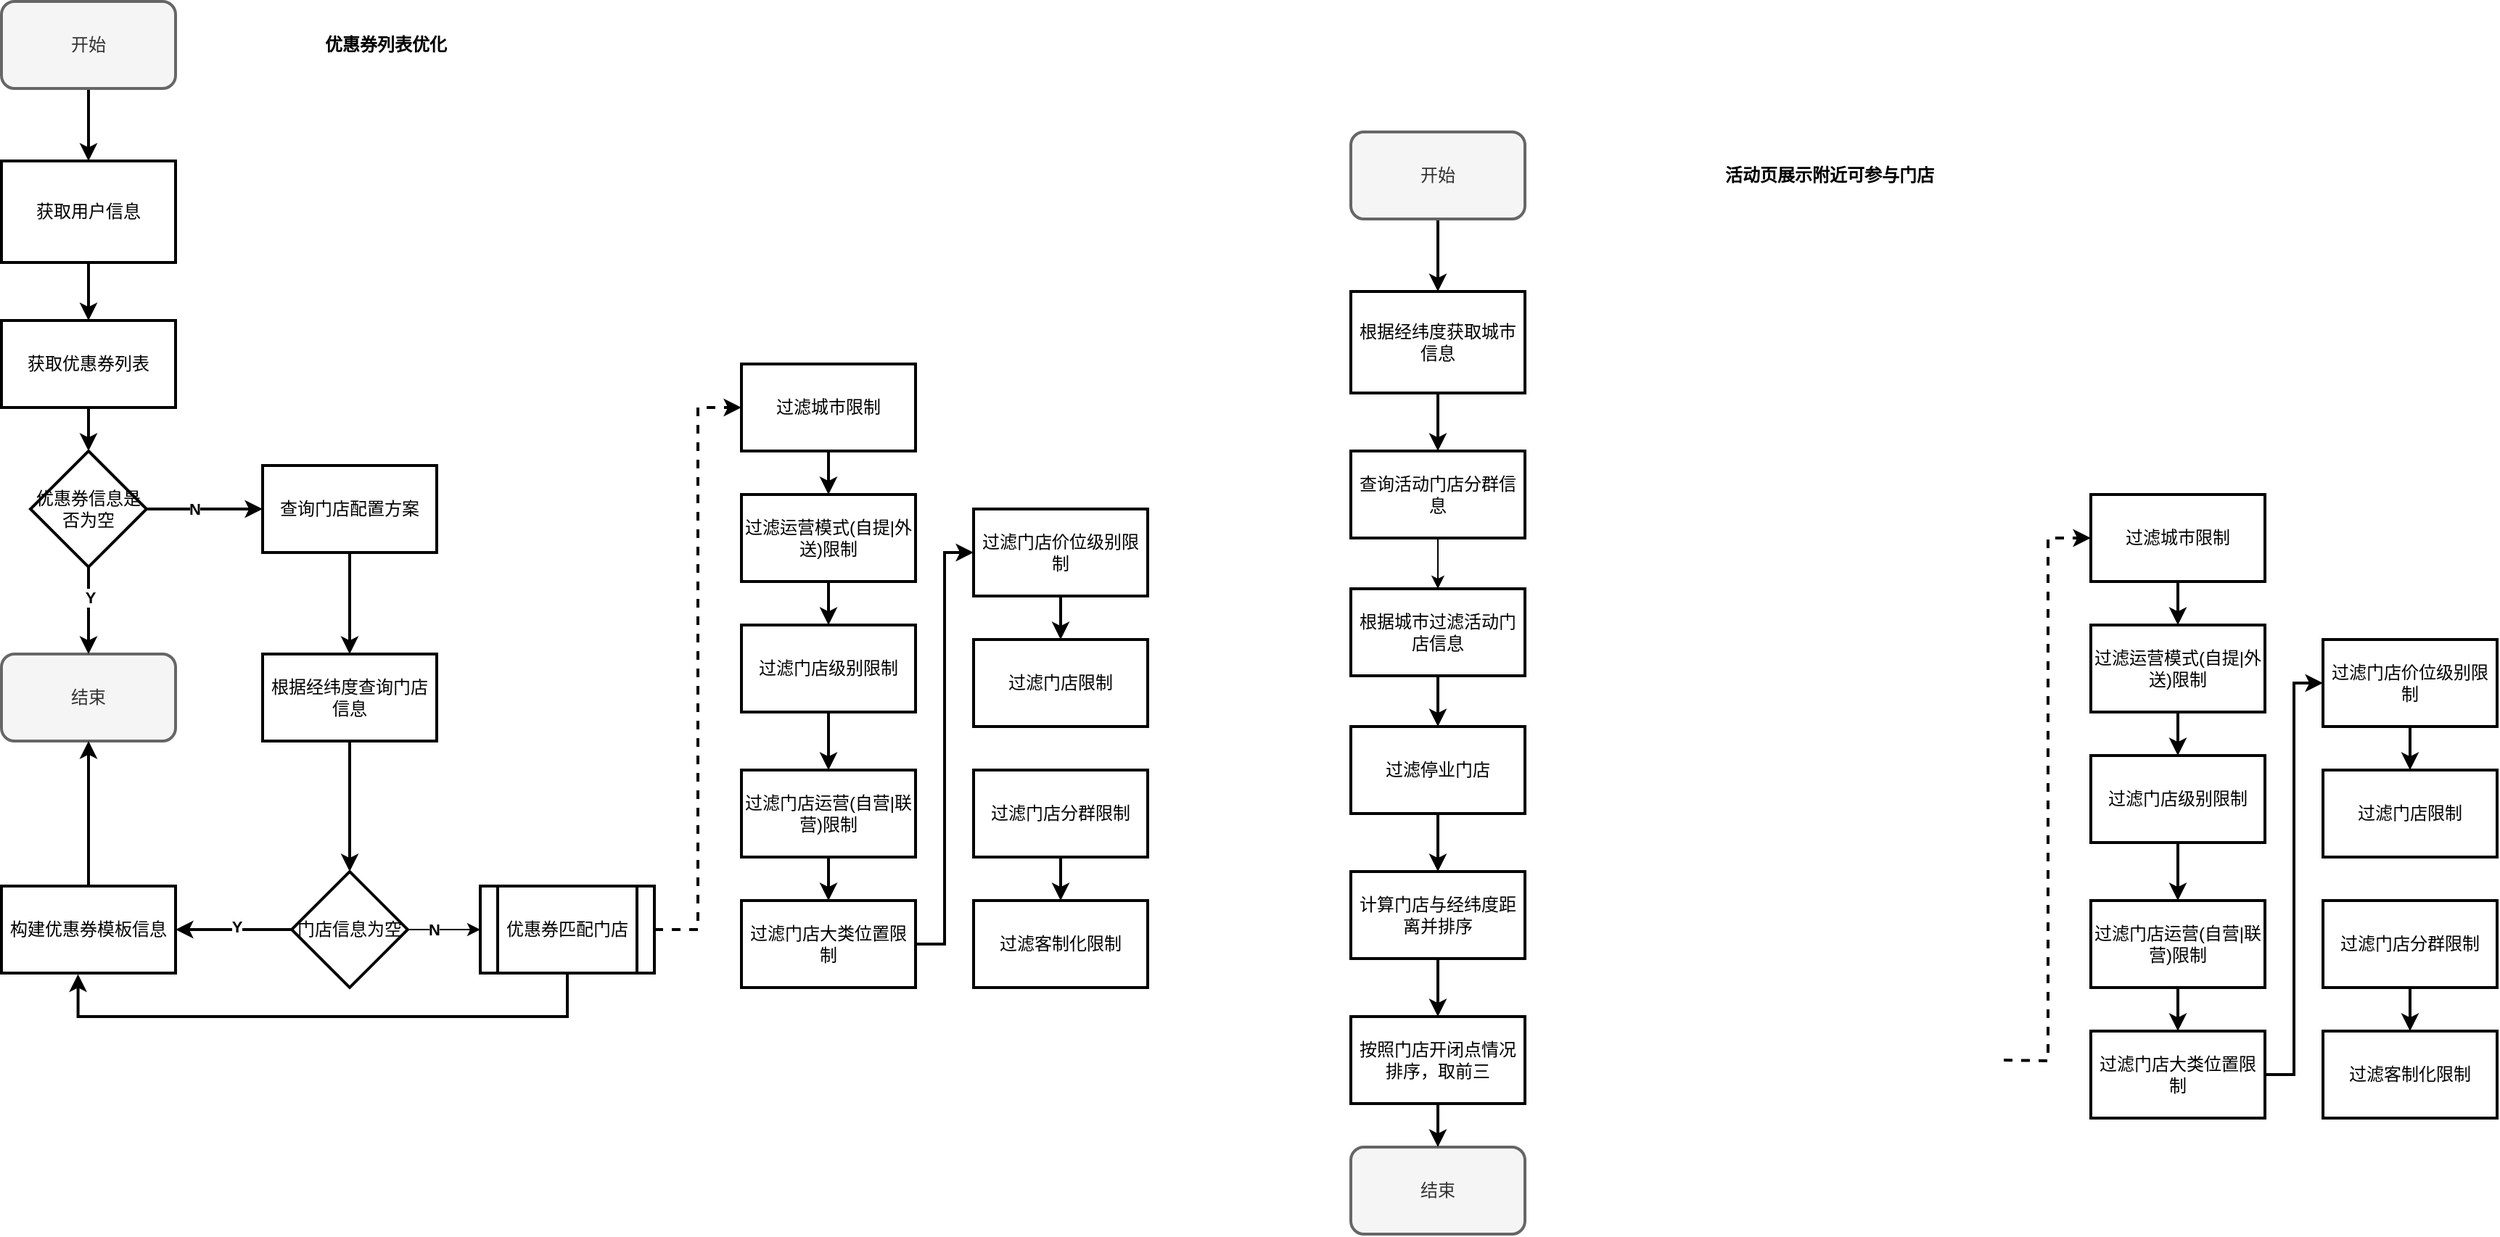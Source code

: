 <mxfile version="23.1.7" type="github">
  <diagram id="YBUGIkmZOkc1lFC6h_iH" name="周年店庆">
    <mxGraphModel dx="1235" dy="614" grid="1" gridSize="10" guides="1" tooltips="1" connect="1" arrows="1" fold="1" page="1" pageScale="1" pageWidth="827" pageHeight="1169" math="0" shadow="0">
      <root>
        <mxCell id="0" />
        <mxCell id="1" parent="0" />
        <mxCell id="7Z_NtfbdXlP_yAfhl1wK-5" style="edgeStyle=orthogonalEdgeStyle;rounded=0;orthogonalLoop=1;jettySize=auto;html=1;exitX=0.5;exitY=1;exitDx=0;exitDy=0;entryX=0.5;entryY=0;entryDx=0;entryDy=0;strokeWidth=2;" edge="1" parent="1" source="7Z_NtfbdXlP_yAfhl1wK-2" target="7Z_NtfbdXlP_yAfhl1wK-3">
          <mxGeometry relative="1" as="geometry" />
        </mxCell>
        <mxCell id="7Z_NtfbdXlP_yAfhl1wK-2" value="开始" style="rounded=1;whiteSpace=wrap;html=1;strokeWidth=2;fillColor=#f5f5f5;fontColor=#333333;strokeColor=#666666;" vertex="1" parent="1">
          <mxGeometry x="150" y="20" width="120" height="60" as="geometry" />
        </mxCell>
        <mxCell id="7Z_NtfbdXlP_yAfhl1wK-9" value="" style="edgeStyle=orthogonalEdgeStyle;rounded=0;orthogonalLoop=1;jettySize=auto;html=1;strokeWidth=2;" edge="1" parent="1" source="7Z_NtfbdXlP_yAfhl1wK-3" target="7Z_NtfbdXlP_yAfhl1wK-8">
          <mxGeometry relative="1" as="geometry" />
        </mxCell>
        <mxCell id="7Z_NtfbdXlP_yAfhl1wK-3" value="获取用户信息" style="rounded=0;whiteSpace=wrap;html=1;strokeWidth=2;" vertex="1" parent="1">
          <mxGeometry x="150" y="130" width="120" height="70" as="geometry" />
        </mxCell>
        <mxCell id="7Z_NtfbdXlP_yAfhl1wK-4" value="结束" style="rounded=1;whiteSpace=wrap;html=1;strokeWidth=2;fillColor=#f5f5f5;fontColor=#333333;strokeColor=#666666;" vertex="1" parent="1">
          <mxGeometry x="150" y="470" width="120" height="60" as="geometry" />
        </mxCell>
        <mxCell id="7Z_NtfbdXlP_yAfhl1wK-11" style="edgeStyle=orthogonalEdgeStyle;rounded=0;orthogonalLoop=1;jettySize=auto;html=1;exitX=0.5;exitY=1;exitDx=0;exitDy=0;entryX=0.5;entryY=0;entryDx=0;entryDy=0;strokeWidth=2;" edge="1" parent="1" source="7Z_NtfbdXlP_yAfhl1wK-8" target="7Z_NtfbdXlP_yAfhl1wK-10">
          <mxGeometry relative="1" as="geometry" />
        </mxCell>
        <mxCell id="7Z_NtfbdXlP_yAfhl1wK-8" value="获取优惠券列表" style="whiteSpace=wrap;html=1;rounded=0;strokeWidth=2;" vertex="1" parent="1">
          <mxGeometry x="150" y="240" width="120" height="60" as="geometry" />
        </mxCell>
        <mxCell id="7Z_NtfbdXlP_yAfhl1wK-12" style="edgeStyle=orthogonalEdgeStyle;rounded=0;orthogonalLoop=1;jettySize=auto;html=1;exitX=0.5;exitY=1;exitDx=0;exitDy=0;entryX=0.5;entryY=0;entryDx=0;entryDy=0;strokeWidth=2;" edge="1" parent="1" source="7Z_NtfbdXlP_yAfhl1wK-10" target="7Z_NtfbdXlP_yAfhl1wK-4">
          <mxGeometry relative="1" as="geometry" />
        </mxCell>
        <mxCell id="7Z_NtfbdXlP_yAfhl1wK-13" value="&lt;b&gt;Y&lt;/b&gt;" style="edgeLabel;html=1;align=center;verticalAlign=middle;resizable=0;points=[];" vertex="1" connectable="0" parent="7Z_NtfbdXlP_yAfhl1wK-12">
          <mxGeometry x="-0.3" y="1" relative="1" as="geometry">
            <mxPoint as="offset" />
          </mxGeometry>
        </mxCell>
        <mxCell id="7Z_NtfbdXlP_yAfhl1wK-15" value="" style="edgeStyle=orthogonalEdgeStyle;rounded=0;orthogonalLoop=1;jettySize=auto;html=1;strokeWidth=2;" edge="1" parent="1" source="7Z_NtfbdXlP_yAfhl1wK-10" target="7Z_NtfbdXlP_yAfhl1wK-14">
          <mxGeometry relative="1" as="geometry" />
        </mxCell>
        <mxCell id="7Z_NtfbdXlP_yAfhl1wK-16" value="&lt;b&gt;N&lt;/b&gt;" style="edgeLabel;html=1;align=center;verticalAlign=middle;resizable=0;points=[];" vertex="1" connectable="0" parent="7Z_NtfbdXlP_yAfhl1wK-15">
          <mxGeometry x="-0.173" relative="1" as="geometry">
            <mxPoint as="offset" />
          </mxGeometry>
        </mxCell>
        <mxCell id="7Z_NtfbdXlP_yAfhl1wK-10" value="优惠券信息是否为空" style="rhombus;whiteSpace=wrap;html=1;strokeWidth=2;" vertex="1" parent="1">
          <mxGeometry x="170" y="330" width="80" height="80" as="geometry" />
        </mxCell>
        <mxCell id="7Z_NtfbdXlP_yAfhl1wK-18" value="" style="edgeStyle=orthogonalEdgeStyle;rounded=0;orthogonalLoop=1;jettySize=auto;html=1;strokeWidth=2;" edge="1" parent="1" source="7Z_NtfbdXlP_yAfhl1wK-14" target="7Z_NtfbdXlP_yAfhl1wK-17">
          <mxGeometry relative="1" as="geometry" />
        </mxCell>
        <mxCell id="7Z_NtfbdXlP_yAfhl1wK-14" value="查询门店配置方案" style="whiteSpace=wrap;html=1;strokeWidth=2;" vertex="1" parent="1">
          <mxGeometry x="330" y="340" width="120" height="60" as="geometry" />
        </mxCell>
        <mxCell id="7Z_NtfbdXlP_yAfhl1wK-22" style="edgeStyle=orthogonalEdgeStyle;rounded=0;orthogonalLoop=1;jettySize=auto;html=1;exitX=0.5;exitY=1;exitDx=0;exitDy=0;entryX=0.5;entryY=0;entryDx=0;entryDy=0;strokeWidth=2;" edge="1" parent="1" source="7Z_NtfbdXlP_yAfhl1wK-17" target="7Z_NtfbdXlP_yAfhl1wK-21">
          <mxGeometry relative="1" as="geometry" />
        </mxCell>
        <mxCell id="7Z_NtfbdXlP_yAfhl1wK-17" value="根据经纬度查询门店信息" style="whiteSpace=wrap;html=1;strokeWidth=2;" vertex="1" parent="1">
          <mxGeometry x="330" y="470" width="120" height="60" as="geometry" />
        </mxCell>
        <mxCell id="7Z_NtfbdXlP_yAfhl1wK-24" value="" style="edgeStyle=orthogonalEdgeStyle;rounded=0;orthogonalLoop=1;jettySize=auto;html=1;strokeWidth=2;" edge="1" parent="1" source="7Z_NtfbdXlP_yAfhl1wK-21" target="7Z_NtfbdXlP_yAfhl1wK-23">
          <mxGeometry relative="1" as="geometry" />
        </mxCell>
        <mxCell id="7Z_NtfbdXlP_yAfhl1wK-26" value="&lt;b&gt;Y&lt;/b&gt;" style="edgeLabel;html=1;align=center;verticalAlign=middle;resizable=0;points=[];" vertex="1" connectable="0" parent="7Z_NtfbdXlP_yAfhl1wK-24">
          <mxGeometry x="-0.045" y="-2" relative="1" as="geometry">
            <mxPoint as="offset" />
          </mxGeometry>
        </mxCell>
        <mxCell id="7Z_NtfbdXlP_yAfhl1wK-28" value="" style="edgeStyle=orthogonalEdgeStyle;rounded=0;orthogonalLoop=1;jettySize=auto;html=1;entryX=0;entryY=0.5;entryDx=0;entryDy=0;" edge="1" parent="1" source="7Z_NtfbdXlP_yAfhl1wK-21" target="7Z_NtfbdXlP_yAfhl1wK-30">
          <mxGeometry relative="1" as="geometry">
            <mxPoint x="490" y="660" as="targetPoint" />
          </mxGeometry>
        </mxCell>
        <mxCell id="7Z_NtfbdXlP_yAfhl1wK-29" value="&lt;b&gt;N&lt;/b&gt;" style="edgeLabel;html=1;align=center;verticalAlign=middle;resizable=0;points=[];" vertex="1" connectable="0" parent="7Z_NtfbdXlP_yAfhl1wK-28">
          <mxGeometry x="-0.507" y="2" relative="1" as="geometry">
            <mxPoint x="5" y="2" as="offset" />
          </mxGeometry>
        </mxCell>
        <mxCell id="7Z_NtfbdXlP_yAfhl1wK-21" value="门店信息为空" style="rhombus;whiteSpace=wrap;html=1;strokeWidth=2;" vertex="1" parent="1">
          <mxGeometry x="350" y="620" width="80" height="80" as="geometry" />
        </mxCell>
        <mxCell id="7Z_NtfbdXlP_yAfhl1wK-25" style="edgeStyle=orthogonalEdgeStyle;rounded=0;orthogonalLoop=1;jettySize=auto;html=1;exitX=0.5;exitY=0;exitDx=0;exitDy=0;entryX=0.5;entryY=1;entryDx=0;entryDy=0;strokeWidth=2;" edge="1" parent="1" source="7Z_NtfbdXlP_yAfhl1wK-23" target="7Z_NtfbdXlP_yAfhl1wK-4">
          <mxGeometry relative="1" as="geometry" />
        </mxCell>
        <mxCell id="7Z_NtfbdXlP_yAfhl1wK-23" value="构建优惠券模板信息" style="whiteSpace=wrap;html=1;strokeWidth=2;" vertex="1" parent="1">
          <mxGeometry x="150" y="630" width="120" height="60" as="geometry" />
        </mxCell>
        <mxCell id="7Z_NtfbdXlP_yAfhl1wK-51" style="edgeStyle=orthogonalEdgeStyle;rounded=0;orthogonalLoop=1;jettySize=auto;html=1;exitX=1;exitY=0.5;exitDx=0;exitDy=0;entryX=0;entryY=0.5;entryDx=0;entryDy=0;strokeWidth=2;dashed=1;" edge="1" parent="1" source="7Z_NtfbdXlP_yAfhl1wK-30" target="7Z_NtfbdXlP_yAfhl1wK-32">
          <mxGeometry relative="1" as="geometry" />
        </mxCell>
        <mxCell id="7Z_NtfbdXlP_yAfhl1wK-30" value="优惠券匹配门店" style="shape=process;whiteSpace=wrap;html=1;backgroundOutline=1;strokeWidth=2;" vertex="1" parent="1">
          <mxGeometry x="480" y="630" width="120" height="60" as="geometry" />
        </mxCell>
        <mxCell id="7Z_NtfbdXlP_yAfhl1wK-31" style="edgeStyle=orthogonalEdgeStyle;rounded=0;orthogonalLoop=1;jettySize=auto;html=1;exitX=0.5;exitY=1;exitDx=0;exitDy=0;entryX=0.44;entryY=1.013;entryDx=0;entryDy=0;entryPerimeter=0;strokeWidth=2;" edge="1" parent="1" source="7Z_NtfbdXlP_yAfhl1wK-30" target="7Z_NtfbdXlP_yAfhl1wK-23">
          <mxGeometry relative="1" as="geometry">
            <Array as="points">
              <mxPoint x="540" y="720" />
              <mxPoint x="203" y="720" />
            </Array>
          </mxGeometry>
        </mxCell>
        <mxCell id="7Z_NtfbdXlP_yAfhl1wK-36" value="" style="edgeStyle=orthogonalEdgeStyle;rounded=0;orthogonalLoop=1;jettySize=auto;html=1;strokeWidth=2;" edge="1" parent="1" source="7Z_NtfbdXlP_yAfhl1wK-32" target="7Z_NtfbdXlP_yAfhl1wK-35">
          <mxGeometry relative="1" as="geometry" />
        </mxCell>
        <mxCell id="7Z_NtfbdXlP_yAfhl1wK-32" value="过滤城市限制" style="whiteSpace=wrap;html=1;strokeWidth=2;" vertex="1" parent="1">
          <mxGeometry x="660" y="270" width="120" height="60" as="geometry" />
        </mxCell>
        <mxCell id="7Z_NtfbdXlP_yAfhl1wK-38" value="" style="edgeStyle=orthogonalEdgeStyle;rounded=0;orthogonalLoop=1;jettySize=auto;html=1;strokeWidth=2;" edge="1" parent="1" source="7Z_NtfbdXlP_yAfhl1wK-35" target="7Z_NtfbdXlP_yAfhl1wK-37">
          <mxGeometry relative="1" as="geometry" />
        </mxCell>
        <mxCell id="7Z_NtfbdXlP_yAfhl1wK-35" value="过滤运营模式(自提|外送)限制" style="whiteSpace=wrap;html=1;strokeWidth=2;" vertex="1" parent="1">
          <mxGeometry x="660" y="360" width="120" height="60" as="geometry" />
        </mxCell>
        <mxCell id="7Z_NtfbdXlP_yAfhl1wK-40" value="" style="edgeStyle=orthogonalEdgeStyle;rounded=0;orthogonalLoop=1;jettySize=auto;html=1;strokeWidth=2;" edge="1" parent="1" source="7Z_NtfbdXlP_yAfhl1wK-37" target="7Z_NtfbdXlP_yAfhl1wK-39">
          <mxGeometry relative="1" as="geometry" />
        </mxCell>
        <mxCell id="7Z_NtfbdXlP_yAfhl1wK-37" value="过滤门店级别限制" style="whiteSpace=wrap;html=1;strokeWidth=2;" vertex="1" parent="1">
          <mxGeometry x="660" y="450" width="120" height="60" as="geometry" />
        </mxCell>
        <mxCell id="7Z_NtfbdXlP_yAfhl1wK-42" value="" style="edgeStyle=orthogonalEdgeStyle;rounded=0;orthogonalLoop=1;jettySize=auto;html=1;strokeWidth=2;" edge="1" parent="1" source="7Z_NtfbdXlP_yAfhl1wK-39" target="7Z_NtfbdXlP_yAfhl1wK-41">
          <mxGeometry relative="1" as="geometry" />
        </mxCell>
        <mxCell id="7Z_NtfbdXlP_yAfhl1wK-39" value="过滤门店运营(自营|联营)限制" style="whiteSpace=wrap;html=1;strokeWidth=2;" vertex="1" parent="1">
          <mxGeometry x="660" y="550" width="120" height="60" as="geometry" />
        </mxCell>
        <mxCell id="7Z_NtfbdXlP_yAfhl1wK-53" style="edgeStyle=orthogonalEdgeStyle;rounded=0;orthogonalLoop=1;jettySize=auto;html=1;exitX=1;exitY=0.5;exitDx=0;exitDy=0;entryX=0;entryY=0.5;entryDx=0;entryDy=0;strokeWidth=2;" edge="1" parent="1" source="7Z_NtfbdXlP_yAfhl1wK-41" target="7Z_NtfbdXlP_yAfhl1wK-43">
          <mxGeometry relative="1" as="geometry" />
        </mxCell>
        <mxCell id="7Z_NtfbdXlP_yAfhl1wK-41" value="过滤门店大类位置限制" style="whiteSpace=wrap;html=1;strokeWidth=2;" vertex="1" parent="1">
          <mxGeometry x="660" y="640" width="120" height="60" as="geometry" />
        </mxCell>
        <mxCell id="7Z_NtfbdXlP_yAfhl1wK-46" value="" style="edgeStyle=orthogonalEdgeStyle;rounded=0;orthogonalLoop=1;jettySize=auto;html=1;strokeWidth=2;" edge="1" parent="1" source="7Z_NtfbdXlP_yAfhl1wK-43" target="7Z_NtfbdXlP_yAfhl1wK-45">
          <mxGeometry relative="1" as="geometry" />
        </mxCell>
        <mxCell id="7Z_NtfbdXlP_yAfhl1wK-43" value="过滤门店价位级别限制" style="whiteSpace=wrap;html=1;strokeWidth=2;" vertex="1" parent="1">
          <mxGeometry x="820" y="370" width="120" height="60" as="geometry" />
        </mxCell>
        <mxCell id="7Z_NtfbdXlP_yAfhl1wK-45" value="过滤门店限制" style="whiteSpace=wrap;html=1;strokeWidth=2;" vertex="1" parent="1">
          <mxGeometry x="820" y="460" width="120" height="60" as="geometry" />
        </mxCell>
        <mxCell id="7Z_NtfbdXlP_yAfhl1wK-50" value="" style="edgeStyle=orthogonalEdgeStyle;rounded=0;orthogonalLoop=1;jettySize=auto;html=1;strokeWidth=2;" edge="1" parent="1" source="7Z_NtfbdXlP_yAfhl1wK-47">
          <mxGeometry relative="1" as="geometry">
            <mxPoint x="880" y="640" as="targetPoint" />
          </mxGeometry>
        </mxCell>
        <mxCell id="7Z_NtfbdXlP_yAfhl1wK-47" value="过滤门店分群限制" style="whiteSpace=wrap;html=1;strokeWidth=2;" vertex="1" parent="1">
          <mxGeometry x="820" y="550" width="120" height="60" as="geometry" />
        </mxCell>
        <mxCell id="7Z_NtfbdXlP_yAfhl1wK-49" value="过滤客制化限制" style="whiteSpace=wrap;html=1;strokeWidth=2;" vertex="1" parent="1">
          <mxGeometry x="820" y="640" width="120" height="60" as="geometry" />
        </mxCell>
        <mxCell id="7Z_NtfbdXlP_yAfhl1wK-54" value="&lt;b&gt;优惠券列表优化&lt;/b&gt;" style="text;html=1;align=center;verticalAlign=middle;whiteSpace=wrap;rounded=0;" vertex="1" parent="1">
          <mxGeometry x="350" y="35" width="130" height="30" as="geometry" />
        </mxCell>
        <mxCell id="7Z_NtfbdXlP_yAfhl1wK-56" style="edgeStyle=orthogonalEdgeStyle;rounded=0;orthogonalLoop=1;jettySize=auto;html=1;exitX=0.5;exitY=1;exitDx=0;exitDy=0;entryX=0.5;entryY=0;entryDx=0;entryDy=0;strokeWidth=2;" edge="1" parent="1" source="7Z_NtfbdXlP_yAfhl1wK-57" target="7Z_NtfbdXlP_yAfhl1wK-59">
          <mxGeometry relative="1" as="geometry" />
        </mxCell>
        <mxCell id="7Z_NtfbdXlP_yAfhl1wK-57" value="开始" style="rounded=1;whiteSpace=wrap;html=1;strokeWidth=2;fillColor=#f5f5f5;fontColor=#333333;strokeColor=#666666;" vertex="1" parent="1">
          <mxGeometry x="1080" y="110" width="120" height="60" as="geometry" />
        </mxCell>
        <mxCell id="7Z_NtfbdXlP_yAfhl1wK-58" value="" style="edgeStyle=orthogonalEdgeStyle;rounded=0;orthogonalLoop=1;jettySize=auto;html=1;strokeWidth=2;entryX=0.5;entryY=0;entryDx=0;entryDy=0;" edge="1" parent="1" source="7Z_NtfbdXlP_yAfhl1wK-59" target="7Z_NtfbdXlP_yAfhl1wK-69">
          <mxGeometry relative="1" as="geometry">
            <mxPoint x="1140" y="330" as="targetPoint" />
          </mxGeometry>
        </mxCell>
        <mxCell id="7Z_NtfbdXlP_yAfhl1wK-59" value="根据经纬度获取城市信息" style="rounded=0;whiteSpace=wrap;html=1;strokeWidth=2;" vertex="1" parent="1">
          <mxGeometry x="1080" y="220" width="120" height="70" as="geometry" />
        </mxCell>
        <mxCell id="7Z_NtfbdXlP_yAfhl1wK-60" value="结束" style="rounded=1;whiteSpace=wrap;html=1;strokeWidth=2;fillColor=#f5f5f5;fontColor=#333333;strokeColor=#666666;" vertex="1" parent="1">
          <mxGeometry x="1080" y="810" width="120" height="60" as="geometry" />
        </mxCell>
        <mxCell id="7Z_NtfbdXlP_yAfhl1wK-100" style="edgeStyle=orthogonalEdgeStyle;rounded=0;orthogonalLoop=1;jettySize=auto;html=1;exitX=0.5;exitY=1;exitDx=0;exitDy=0;entryX=0.5;entryY=0;entryDx=0;entryDy=0;" edge="1" parent="1" source="7Z_NtfbdXlP_yAfhl1wK-69" target="7Z_NtfbdXlP_yAfhl1wK-71">
          <mxGeometry relative="1" as="geometry" />
        </mxCell>
        <mxCell id="7Z_NtfbdXlP_yAfhl1wK-69" value="查询活动门店分群信息" style="whiteSpace=wrap;html=1;strokeWidth=2;" vertex="1" parent="1">
          <mxGeometry x="1080" y="330" width="120" height="60" as="geometry" />
        </mxCell>
        <mxCell id="7Z_NtfbdXlP_yAfhl1wK-102" value="" style="edgeStyle=orthogonalEdgeStyle;rounded=0;orthogonalLoop=1;jettySize=auto;html=1;strokeWidth=2;" edge="1" parent="1" source="7Z_NtfbdXlP_yAfhl1wK-71" target="7Z_NtfbdXlP_yAfhl1wK-101">
          <mxGeometry relative="1" as="geometry" />
        </mxCell>
        <mxCell id="7Z_NtfbdXlP_yAfhl1wK-71" value="根据城市过滤活动门店信息" style="whiteSpace=wrap;html=1;strokeWidth=2;" vertex="1" parent="1">
          <mxGeometry x="1080" y="425" width="120" height="60" as="geometry" />
        </mxCell>
        <mxCell id="7Z_NtfbdXlP_yAfhl1wK-79" style="edgeStyle=orthogonalEdgeStyle;rounded=0;orthogonalLoop=1;jettySize=auto;html=1;exitX=1;exitY=0.5;exitDx=0;exitDy=0;entryX=0;entryY=0.5;entryDx=0;entryDy=0;strokeWidth=2;dashed=1;" edge="1" parent="1" target="7Z_NtfbdXlP_yAfhl1wK-83">
          <mxGeometry relative="1" as="geometry">
            <mxPoint x="1530" y="750.0" as="sourcePoint" />
          </mxGeometry>
        </mxCell>
        <mxCell id="7Z_NtfbdXlP_yAfhl1wK-82" value="" style="edgeStyle=orthogonalEdgeStyle;rounded=0;orthogonalLoop=1;jettySize=auto;html=1;strokeWidth=2;" edge="1" parent="1" source="7Z_NtfbdXlP_yAfhl1wK-83" target="7Z_NtfbdXlP_yAfhl1wK-85">
          <mxGeometry relative="1" as="geometry" />
        </mxCell>
        <mxCell id="7Z_NtfbdXlP_yAfhl1wK-83" value="过滤城市限制" style="whiteSpace=wrap;html=1;strokeWidth=2;" vertex="1" parent="1">
          <mxGeometry x="1590" y="360" width="120" height="60" as="geometry" />
        </mxCell>
        <mxCell id="7Z_NtfbdXlP_yAfhl1wK-84" value="" style="edgeStyle=orthogonalEdgeStyle;rounded=0;orthogonalLoop=1;jettySize=auto;html=1;strokeWidth=2;" edge="1" parent="1" source="7Z_NtfbdXlP_yAfhl1wK-85" target="7Z_NtfbdXlP_yAfhl1wK-87">
          <mxGeometry relative="1" as="geometry" />
        </mxCell>
        <mxCell id="7Z_NtfbdXlP_yAfhl1wK-85" value="过滤运营模式(自提|外送)限制" style="whiteSpace=wrap;html=1;strokeWidth=2;" vertex="1" parent="1">
          <mxGeometry x="1590" y="450" width="120" height="60" as="geometry" />
        </mxCell>
        <mxCell id="7Z_NtfbdXlP_yAfhl1wK-86" value="" style="edgeStyle=orthogonalEdgeStyle;rounded=0;orthogonalLoop=1;jettySize=auto;html=1;strokeWidth=2;" edge="1" parent="1" source="7Z_NtfbdXlP_yAfhl1wK-87" target="7Z_NtfbdXlP_yAfhl1wK-89">
          <mxGeometry relative="1" as="geometry" />
        </mxCell>
        <mxCell id="7Z_NtfbdXlP_yAfhl1wK-87" value="过滤门店级别限制" style="whiteSpace=wrap;html=1;strokeWidth=2;" vertex="1" parent="1">
          <mxGeometry x="1590" y="540" width="120" height="60" as="geometry" />
        </mxCell>
        <mxCell id="7Z_NtfbdXlP_yAfhl1wK-88" value="" style="edgeStyle=orthogonalEdgeStyle;rounded=0;orthogonalLoop=1;jettySize=auto;html=1;strokeWidth=2;" edge="1" parent="1" source="7Z_NtfbdXlP_yAfhl1wK-89" target="7Z_NtfbdXlP_yAfhl1wK-91">
          <mxGeometry relative="1" as="geometry" />
        </mxCell>
        <mxCell id="7Z_NtfbdXlP_yAfhl1wK-89" value="过滤门店运营(自营|联营)限制" style="whiteSpace=wrap;html=1;strokeWidth=2;" vertex="1" parent="1">
          <mxGeometry x="1590" y="640" width="120" height="60" as="geometry" />
        </mxCell>
        <mxCell id="7Z_NtfbdXlP_yAfhl1wK-90" style="edgeStyle=orthogonalEdgeStyle;rounded=0;orthogonalLoop=1;jettySize=auto;html=1;exitX=1;exitY=0.5;exitDx=0;exitDy=0;entryX=0;entryY=0.5;entryDx=0;entryDy=0;strokeWidth=2;" edge="1" parent="1" source="7Z_NtfbdXlP_yAfhl1wK-91" target="7Z_NtfbdXlP_yAfhl1wK-93">
          <mxGeometry relative="1" as="geometry" />
        </mxCell>
        <mxCell id="7Z_NtfbdXlP_yAfhl1wK-91" value="过滤门店大类位置限制" style="whiteSpace=wrap;html=1;strokeWidth=2;" vertex="1" parent="1">
          <mxGeometry x="1590" y="730" width="120" height="60" as="geometry" />
        </mxCell>
        <mxCell id="7Z_NtfbdXlP_yAfhl1wK-92" value="" style="edgeStyle=orthogonalEdgeStyle;rounded=0;orthogonalLoop=1;jettySize=auto;html=1;strokeWidth=2;" edge="1" parent="1" source="7Z_NtfbdXlP_yAfhl1wK-93" target="7Z_NtfbdXlP_yAfhl1wK-94">
          <mxGeometry relative="1" as="geometry" />
        </mxCell>
        <mxCell id="7Z_NtfbdXlP_yAfhl1wK-93" value="过滤门店价位级别限制" style="whiteSpace=wrap;html=1;strokeWidth=2;" vertex="1" parent="1">
          <mxGeometry x="1750" y="460" width="120" height="60" as="geometry" />
        </mxCell>
        <mxCell id="7Z_NtfbdXlP_yAfhl1wK-94" value="过滤门店限制" style="whiteSpace=wrap;html=1;strokeWidth=2;" vertex="1" parent="1">
          <mxGeometry x="1750" y="550" width="120" height="60" as="geometry" />
        </mxCell>
        <mxCell id="7Z_NtfbdXlP_yAfhl1wK-95" value="" style="edgeStyle=orthogonalEdgeStyle;rounded=0;orthogonalLoop=1;jettySize=auto;html=1;strokeWidth=2;" edge="1" parent="1" source="7Z_NtfbdXlP_yAfhl1wK-96">
          <mxGeometry relative="1" as="geometry">
            <mxPoint x="1810" y="730" as="targetPoint" />
          </mxGeometry>
        </mxCell>
        <mxCell id="7Z_NtfbdXlP_yAfhl1wK-96" value="过滤门店分群限制" style="whiteSpace=wrap;html=1;strokeWidth=2;" vertex="1" parent="1">
          <mxGeometry x="1750" y="640" width="120" height="60" as="geometry" />
        </mxCell>
        <mxCell id="7Z_NtfbdXlP_yAfhl1wK-97" value="过滤客制化限制" style="whiteSpace=wrap;html=1;strokeWidth=2;" vertex="1" parent="1">
          <mxGeometry x="1750" y="730" width="120" height="60" as="geometry" />
        </mxCell>
        <mxCell id="7Z_NtfbdXlP_yAfhl1wK-98" value="&lt;b&gt;活动页展示附近可参与门店&lt;/b&gt;" style="text;html=1;align=center;verticalAlign=middle;whiteSpace=wrap;rounded=0;" vertex="1" parent="1">
          <mxGeometry x="1280" y="125" width="260" height="30" as="geometry" />
        </mxCell>
        <mxCell id="7Z_NtfbdXlP_yAfhl1wK-105" value="" style="edgeStyle=orthogonalEdgeStyle;rounded=0;orthogonalLoop=1;jettySize=auto;html=1;strokeWidth=2;" edge="1" parent="1" source="7Z_NtfbdXlP_yAfhl1wK-101" target="7Z_NtfbdXlP_yAfhl1wK-104">
          <mxGeometry relative="1" as="geometry" />
        </mxCell>
        <mxCell id="7Z_NtfbdXlP_yAfhl1wK-101" value="过滤停业门店" style="whiteSpace=wrap;html=1;strokeWidth=2;" vertex="1" parent="1">
          <mxGeometry x="1080" y="520" width="120" height="60" as="geometry" />
        </mxCell>
        <mxCell id="7Z_NtfbdXlP_yAfhl1wK-107" value="" style="edgeStyle=orthogonalEdgeStyle;rounded=0;orthogonalLoop=1;jettySize=auto;html=1;strokeWidth=2;" edge="1" parent="1" source="7Z_NtfbdXlP_yAfhl1wK-104" target="7Z_NtfbdXlP_yAfhl1wK-106">
          <mxGeometry relative="1" as="geometry" />
        </mxCell>
        <mxCell id="7Z_NtfbdXlP_yAfhl1wK-104" value="计算门店与经纬度距离并排序" style="whiteSpace=wrap;html=1;strokeWidth=2;" vertex="1" parent="1">
          <mxGeometry x="1080" y="620" width="120" height="60" as="geometry" />
        </mxCell>
        <mxCell id="7Z_NtfbdXlP_yAfhl1wK-108" style="edgeStyle=orthogonalEdgeStyle;rounded=0;orthogonalLoop=1;jettySize=auto;html=1;exitX=0.5;exitY=1;exitDx=0;exitDy=0;entryX=0.5;entryY=0;entryDx=0;entryDy=0;strokeWidth=2;" edge="1" parent="1" source="7Z_NtfbdXlP_yAfhl1wK-106" target="7Z_NtfbdXlP_yAfhl1wK-60">
          <mxGeometry relative="1" as="geometry" />
        </mxCell>
        <mxCell id="7Z_NtfbdXlP_yAfhl1wK-106" value="按照门店开闭点情况排序，取前三" style="whiteSpace=wrap;html=1;strokeWidth=2;" vertex="1" parent="1">
          <mxGeometry x="1080" y="720" width="120" height="60" as="geometry" />
        </mxCell>
      </root>
    </mxGraphModel>
  </diagram>
</mxfile>
